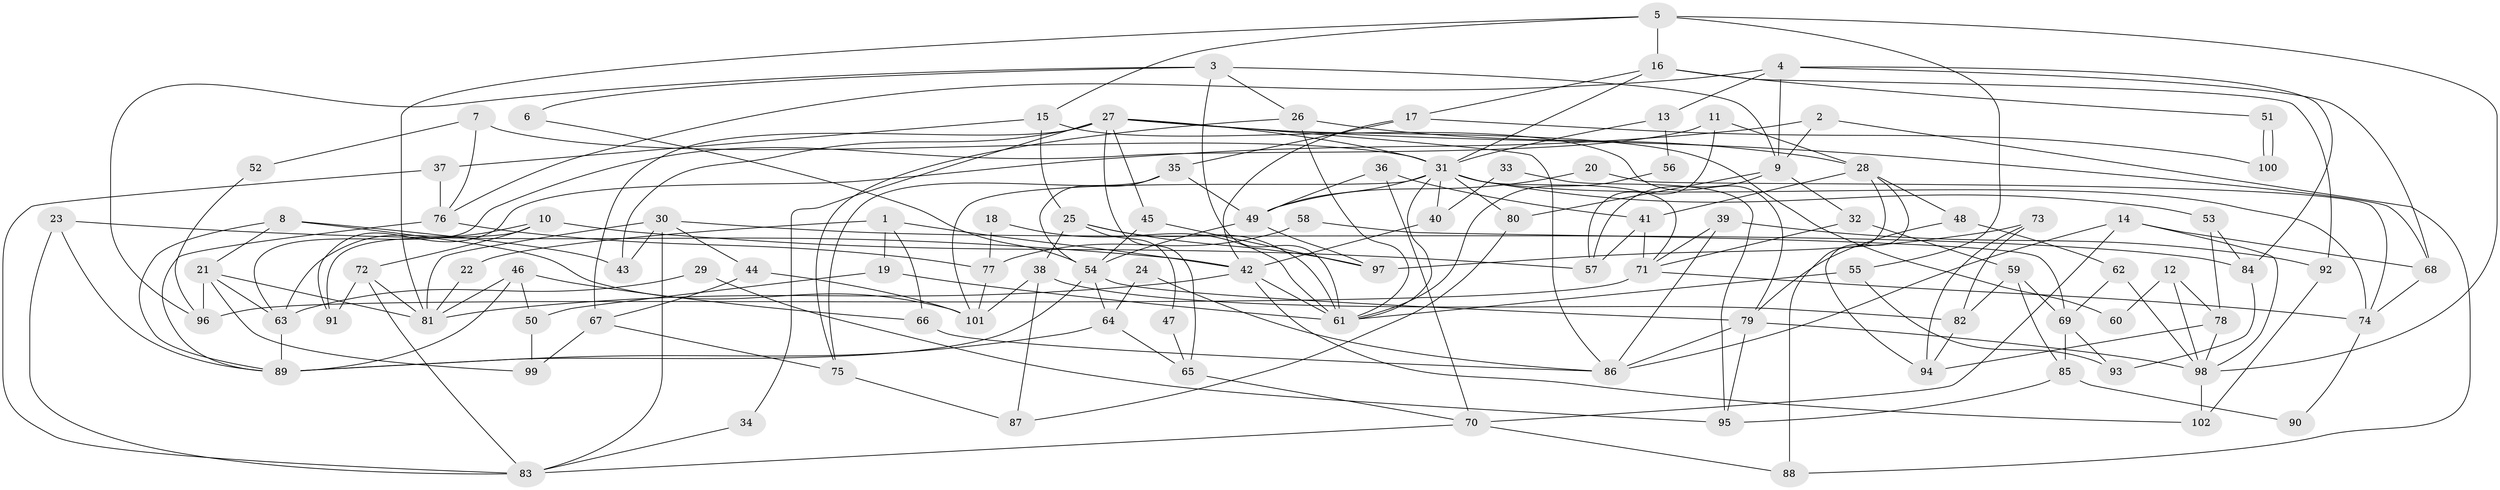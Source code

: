 // coarse degree distribution, {4: 0.24615384615384617, 7: 0.1076923076923077, 5: 0.12307692307692308, 10: 0.03076923076923077, 3: 0.15384615384615385, 8: 0.06153846153846154, 2: 0.12307692307692308, 13: 0.015384615384615385, 6: 0.12307692307692308, 14: 0.015384615384615385}
// Generated by graph-tools (version 1.1) at 2025/24/03/03/25 07:24:02]
// undirected, 102 vertices, 204 edges
graph export_dot {
graph [start="1"]
  node [color=gray90,style=filled];
  1;
  2;
  3;
  4;
  5;
  6;
  7;
  8;
  9;
  10;
  11;
  12;
  13;
  14;
  15;
  16;
  17;
  18;
  19;
  20;
  21;
  22;
  23;
  24;
  25;
  26;
  27;
  28;
  29;
  30;
  31;
  32;
  33;
  34;
  35;
  36;
  37;
  38;
  39;
  40;
  41;
  42;
  43;
  44;
  45;
  46;
  47;
  48;
  49;
  50;
  51;
  52;
  53;
  54;
  55;
  56;
  57;
  58;
  59;
  60;
  61;
  62;
  63;
  64;
  65;
  66;
  67;
  68;
  69;
  70;
  71;
  72;
  73;
  74;
  75;
  76;
  77;
  78;
  79;
  80;
  81;
  82;
  83;
  84;
  85;
  86;
  87;
  88;
  89;
  90;
  91;
  92;
  93;
  94;
  95;
  96;
  97;
  98;
  99;
  100;
  101;
  102;
  1 -- 66;
  1 -- 42;
  1 -- 19;
  1 -- 22;
  2 -- 9;
  2 -- 88;
  2 -- 91;
  3 -- 26;
  3 -- 61;
  3 -- 6;
  3 -- 9;
  3 -- 96;
  4 -- 84;
  4 -- 9;
  4 -- 13;
  4 -- 68;
  4 -- 76;
  5 -- 81;
  5 -- 98;
  5 -- 15;
  5 -- 16;
  5 -- 55;
  6 -- 54;
  7 -- 76;
  7 -- 31;
  7 -- 52;
  8 -- 101;
  8 -- 89;
  8 -- 21;
  8 -- 43;
  9 -- 57;
  9 -- 32;
  9 -- 80;
  10 -- 63;
  10 -- 91;
  10 -- 57;
  10 -- 72;
  11 -- 28;
  11 -- 63;
  11 -- 57;
  12 -- 78;
  12 -- 98;
  12 -- 60;
  13 -- 31;
  13 -- 56;
  14 -- 68;
  14 -- 86;
  14 -- 70;
  14 -- 98;
  15 -- 37;
  15 -- 25;
  15 -- 79;
  16 -- 92;
  16 -- 17;
  16 -- 31;
  16 -- 51;
  17 -- 35;
  17 -- 42;
  17 -- 100;
  18 -- 77;
  18 -- 61;
  19 -- 61;
  19 -- 50;
  20 -- 74;
  20 -- 49;
  21 -- 81;
  21 -- 63;
  21 -- 96;
  21 -- 99;
  22 -- 81;
  23 -- 83;
  23 -- 42;
  23 -- 89;
  24 -- 64;
  24 -- 86;
  25 -- 38;
  25 -- 47;
  25 -- 61;
  25 -- 97;
  26 -- 28;
  26 -- 61;
  26 -- 75;
  27 -- 68;
  27 -- 45;
  27 -- 31;
  27 -- 34;
  27 -- 43;
  27 -- 60;
  27 -- 65;
  27 -- 67;
  27 -- 86;
  28 -- 41;
  28 -- 94;
  28 -- 48;
  28 -- 88;
  29 -- 63;
  29 -- 95;
  30 -- 81;
  30 -- 43;
  30 -- 44;
  30 -- 83;
  30 -- 84;
  31 -- 40;
  31 -- 49;
  31 -- 53;
  31 -- 61;
  31 -- 71;
  31 -- 74;
  31 -- 80;
  31 -- 101;
  32 -- 71;
  32 -- 59;
  33 -- 40;
  33 -- 95;
  34 -- 83;
  35 -- 75;
  35 -- 54;
  35 -- 49;
  36 -- 41;
  36 -- 49;
  36 -- 70;
  37 -- 83;
  37 -- 76;
  38 -- 101;
  38 -- 87;
  38 -- 82;
  39 -- 86;
  39 -- 71;
  39 -- 92;
  40 -- 42;
  41 -- 71;
  41 -- 57;
  42 -- 61;
  42 -- 81;
  42 -- 102;
  44 -- 67;
  44 -- 101;
  45 -- 97;
  45 -- 54;
  46 -- 81;
  46 -- 89;
  46 -- 50;
  46 -- 66;
  47 -- 65;
  48 -- 79;
  48 -- 62;
  49 -- 54;
  49 -- 97;
  50 -- 99;
  51 -- 100;
  51 -- 100;
  52 -- 96;
  53 -- 84;
  53 -- 78;
  54 -- 89;
  54 -- 64;
  54 -- 79;
  55 -- 61;
  55 -- 93;
  56 -- 61;
  58 -- 77;
  58 -- 69;
  59 -- 82;
  59 -- 69;
  59 -- 85;
  62 -- 98;
  62 -- 69;
  63 -- 89;
  64 -- 65;
  64 -- 89;
  65 -- 70;
  66 -- 86;
  67 -- 99;
  67 -- 75;
  68 -- 74;
  69 -- 85;
  69 -- 93;
  70 -- 83;
  70 -- 88;
  71 -- 96;
  71 -- 74;
  72 -- 83;
  72 -- 81;
  72 -- 91;
  73 -- 82;
  73 -- 97;
  73 -- 94;
  74 -- 90;
  75 -- 87;
  76 -- 89;
  76 -- 77;
  77 -- 101;
  78 -- 98;
  78 -- 94;
  79 -- 86;
  79 -- 95;
  79 -- 98;
  80 -- 87;
  82 -- 94;
  84 -- 93;
  85 -- 90;
  85 -- 95;
  92 -- 102;
  98 -- 102;
}
